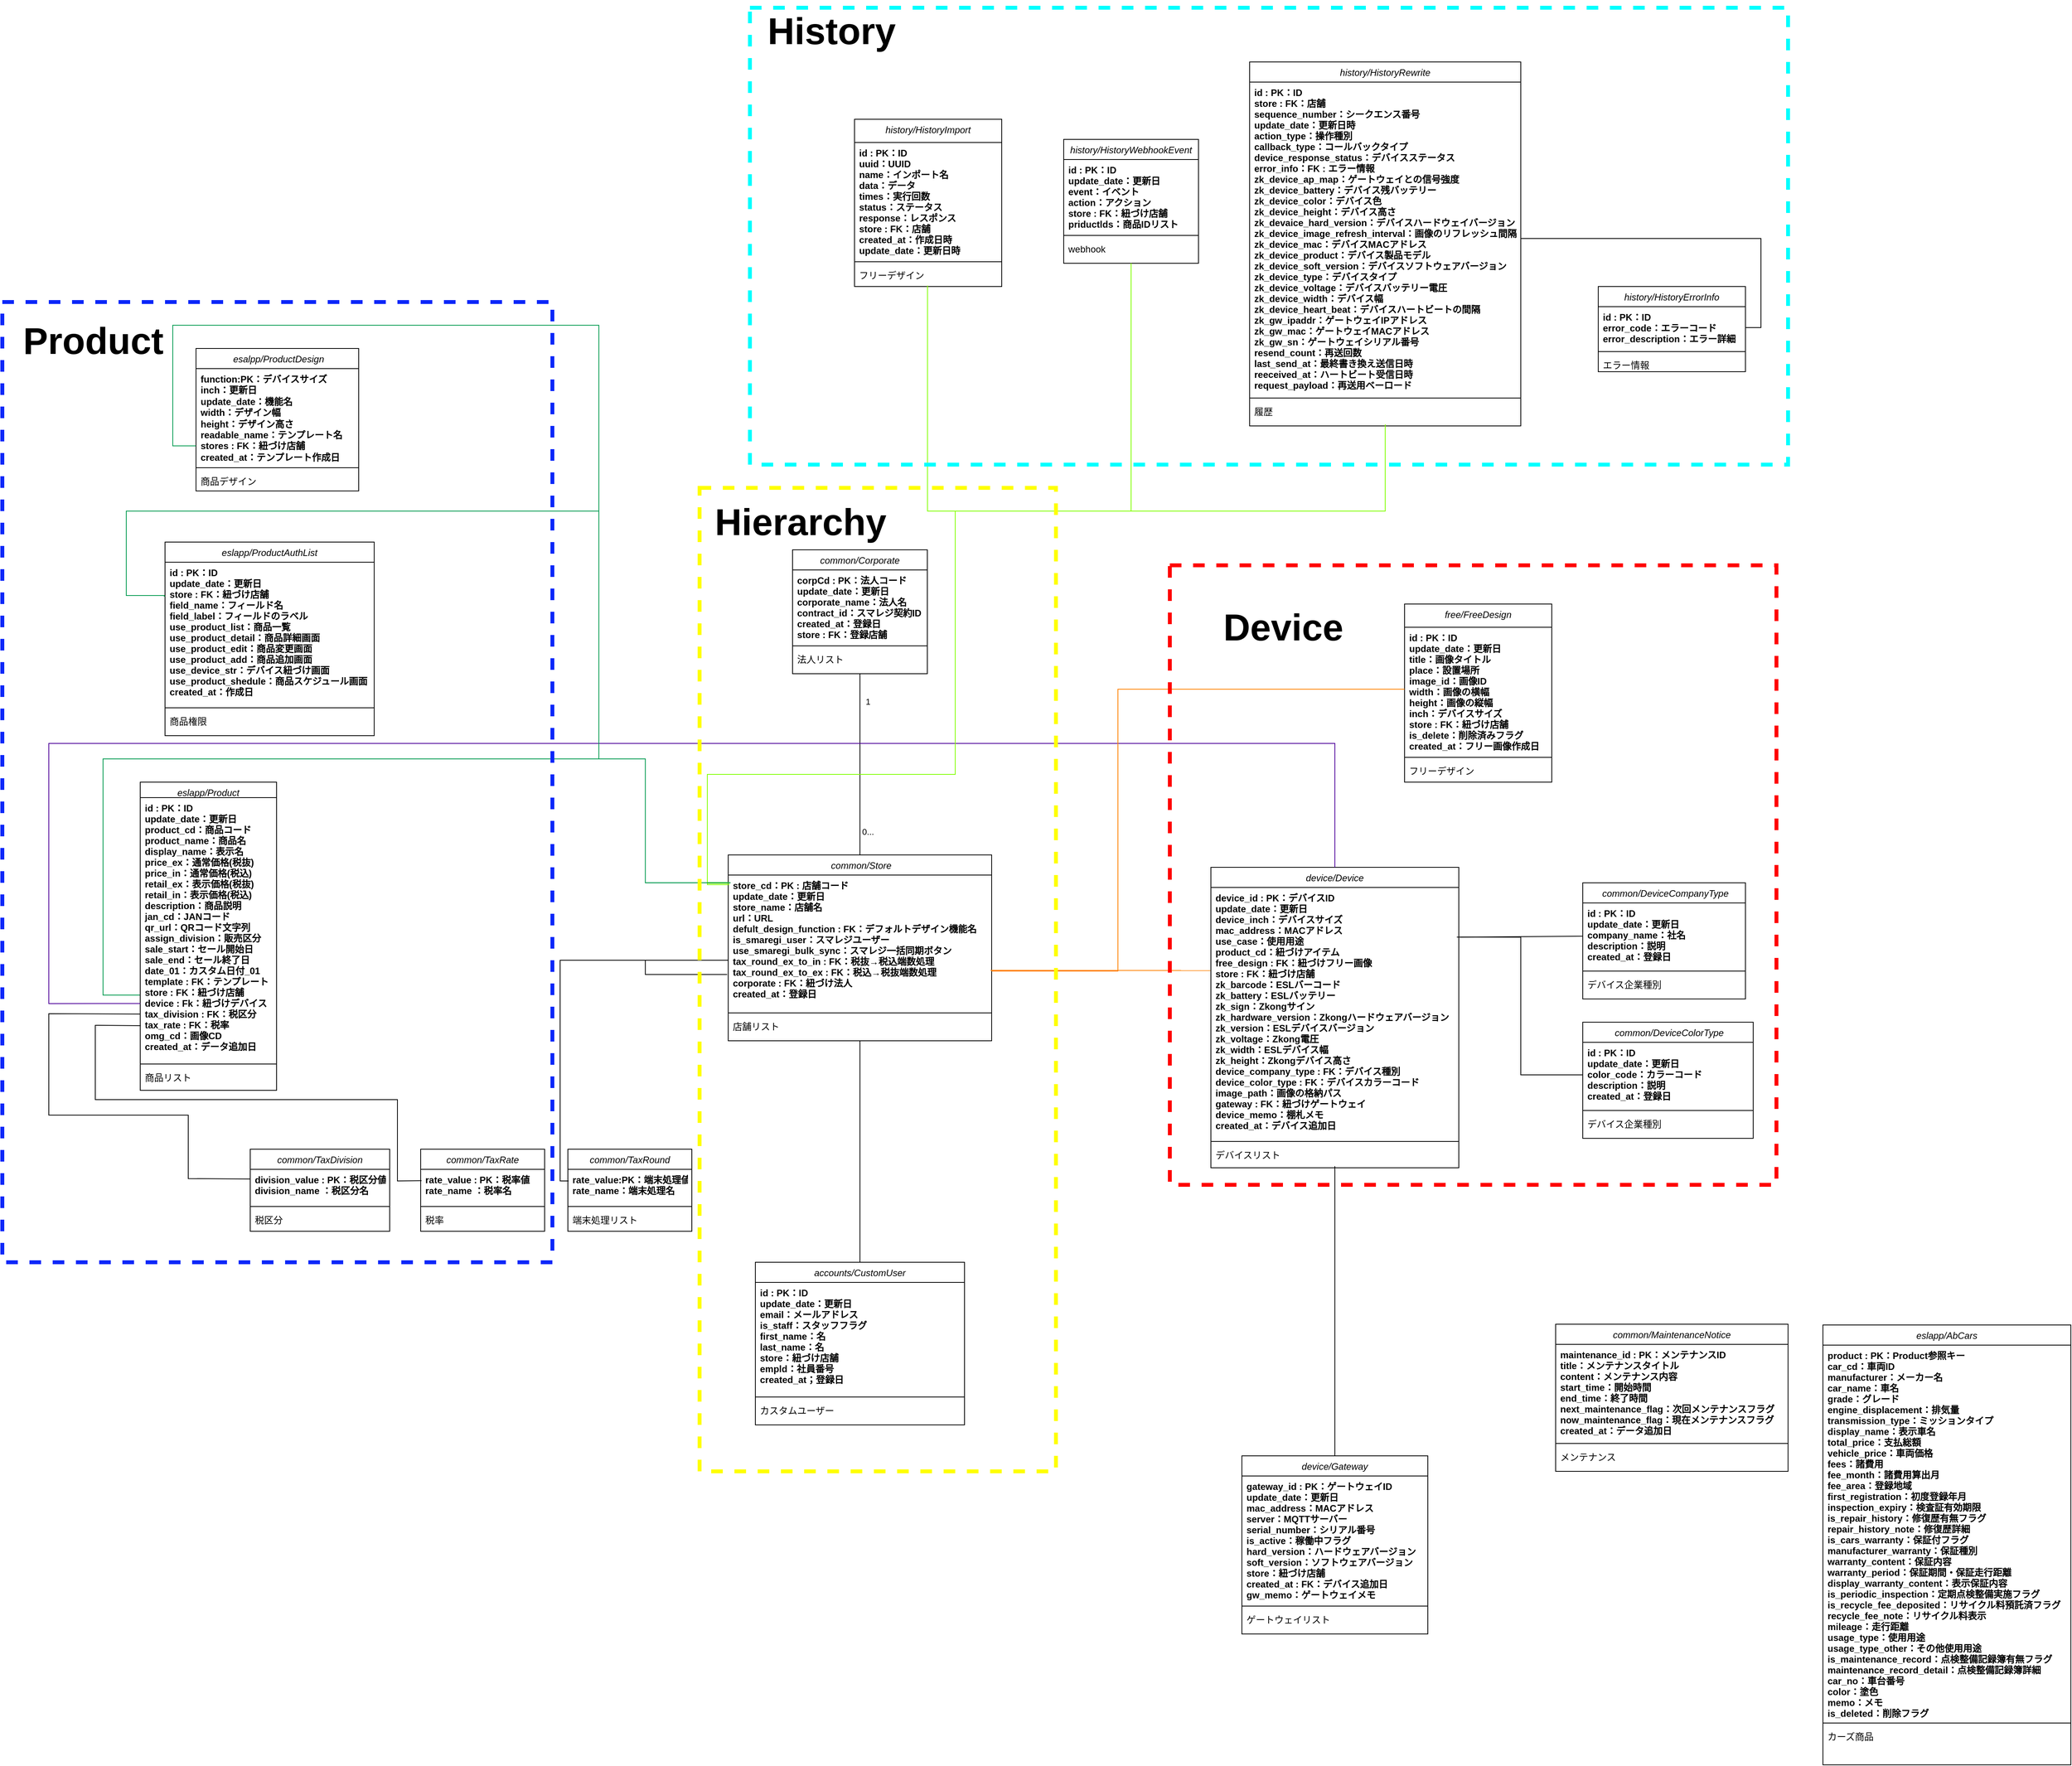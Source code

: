 <mxfile version="28.2.7">
  <diagram id="C5RBs43oDa-KdzZeNtuy" name="Page-1">
    <mxGraphModel dx="4901" dy="3292" grid="1" gridSize="10" guides="1" tooltips="1" connect="1" arrows="1" fold="1" page="1" pageScale="1" pageWidth="827" pageHeight="1169" math="0" shadow="0">
      <root>
        <mxCell id="WIyWlLk6GJQsqaUBKTNV-0" />
        <mxCell id="WIyWlLk6GJQsqaUBKTNV-1" parent="WIyWlLk6GJQsqaUBKTNV-0" />
        <mxCell id="NXgZ4A84toReOTDwIVSD-4" value="common/Corporate" style="swimlane;fontStyle=2;align=center;verticalAlign=top;childLayout=stackLayout;horizontal=1;startSize=26;horizontalStack=0;resizeParent=1;resizeLast=0;collapsible=1;marginBottom=0;rounded=0;shadow=0;strokeWidth=1;fontSize=12;" parent="WIyWlLk6GJQsqaUBKTNV-1" vertex="1">
          <mxGeometry x="340" y="-50" width="174" height="160" as="geometry">
            <mxRectangle x="300" y="30" width="160" height="26" as="alternateBounds" />
          </mxGeometry>
        </mxCell>
        <mxCell id="NXgZ4A84toReOTDwIVSD-5" value="corpCd : PK：法人コード&#xa;update_date：更新日&#xa;corporate_name：法人名&#xa;contract_id：スマレジ契約ID&#xa;created_at：登録日&#xa;store : FK：登録店舗" style="text;align=left;verticalAlign=top;spacingLeft=4;spacingRight=4;overflow=hidden;rotatable=0;points=[[0,0.5],[1,0.5]];portConstraint=eastwest;fontStyle=1" parent="NXgZ4A84toReOTDwIVSD-4" vertex="1">
          <mxGeometry y="26" width="174" height="94" as="geometry" />
        </mxCell>
        <mxCell id="NXgZ4A84toReOTDwIVSD-6" value="" style="line;html=1;strokeWidth=1;align=left;verticalAlign=middle;spacingTop=-1;spacingLeft=3;spacingRight=3;rotatable=0;labelPosition=right;points=[];portConstraint=eastwest;" parent="NXgZ4A84toReOTDwIVSD-4" vertex="1">
          <mxGeometry y="120" width="174" height="8" as="geometry" />
        </mxCell>
        <mxCell id="NXgZ4A84toReOTDwIVSD-7" value="法人リスト&#xa;" style="text;align=left;verticalAlign=top;spacingLeft=4;spacingRight=4;overflow=hidden;rotatable=0;points=[[0,0.5],[1,0.5]];portConstraint=eastwest;" parent="NXgZ4A84toReOTDwIVSD-4" vertex="1">
          <mxGeometry y="128" width="174" height="28" as="geometry" />
        </mxCell>
        <mxCell id="NXgZ4A84toReOTDwIVSD-8" style="edgeStyle=orthogonalEdgeStyle;rounded=0;orthogonalLoop=1;jettySize=auto;html=1;entryX=0.5;entryY=1;entryDx=0;entryDy=0;endArrow=none;endFill=0;" parent="WIyWlLk6GJQsqaUBKTNV-1" source="NXgZ4A84toReOTDwIVSD-11" target="NXgZ4A84toReOTDwIVSD-4" edge="1">
          <mxGeometry relative="1" as="geometry" />
        </mxCell>
        <mxCell id="NXgZ4A84toReOTDwIVSD-9" value="0..." style="edgeLabel;html=1;align=center;verticalAlign=middle;resizable=0;points=[];" parent="NXgZ4A84toReOTDwIVSD-8" vertex="1" connectable="0">
          <mxGeometry x="-0.743" relative="1" as="geometry">
            <mxPoint x="10" as="offset" />
          </mxGeometry>
        </mxCell>
        <mxCell id="NXgZ4A84toReOTDwIVSD-10" value="1" style="edgeLabel;html=1;align=center;verticalAlign=middle;resizable=0;points=[];" parent="NXgZ4A84toReOTDwIVSD-8" vertex="1" connectable="0">
          <mxGeometry x="0.698" y="1" relative="1" as="geometry">
            <mxPoint x="11" as="offset" />
          </mxGeometry>
        </mxCell>
        <mxCell id="QFx3BXkkmOUDL_PEr2bq-30" style="edgeStyle=orthogonalEdgeStyle;rounded=0;orthogonalLoop=1;jettySize=auto;html=1;entryX=0.5;entryY=0;entryDx=0;entryDy=0;endArrow=none;endFill=0;" edge="1" parent="WIyWlLk6GJQsqaUBKTNV-1" source="NXgZ4A84toReOTDwIVSD-11" target="QFx3BXkkmOUDL_PEr2bq-25">
          <mxGeometry relative="1" as="geometry" />
        </mxCell>
        <mxCell id="NXgZ4A84toReOTDwIVSD-11" value=" common/Store" style="swimlane;fontStyle=2;align=center;verticalAlign=top;childLayout=stackLayout;horizontal=1;startSize=26;horizontalStack=0;resizeParent=1;resizeLast=0;collapsible=1;marginBottom=0;rounded=0;shadow=0;strokeWidth=1;" parent="WIyWlLk6GJQsqaUBKTNV-1" vertex="1">
          <mxGeometry x="257" y="344" width="340" height="240" as="geometry">
            <mxRectangle x="300" y="30" width="160" height="26" as="alternateBounds" />
          </mxGeometry>
        </mxCell>
        <mxCell id="NXgZ4A84toReOTDwIVSD-12" value="store_cd：PK : 店舗コード&#xa;update_date：更新日&#xa;store_name：店舗名&#xa;url：URL&#xa;defult_design_function : FK：デフォルトデザイン機能名&#xa;is_smaregi_user：スマレジユーザー&#xa;use_smaregi_bulk_sync：スマレジ一括同期ボタン&#xa;tax_round_ex_to_in : FK：税抜→税込端数処理&#xa;tax_round_ex_to_ex : FK：税込→税抜端数処理&#xa;corporate : FK：紐づけ法人&#xa;created_at：登録日" style="text;align=left;verticalAlign=top;spacingLeft=4;spacingRight=4;overflow=hidden;rotatable=0;points=[[0,0.5],[1,0.5]];portConstraint=eastwest;fontStyle=1" parent="NXgZ4A84toReOTDwIVSD-11" vertex="1">
          <mxGeometry y="26" width="340" height="174" as="geometry" />
        </mxCell>
        <mxCell id="NXgZ4A84toReOTDwIVSD-13" value="" style="line;html=1;strokeWidth=1;align=left;verticalAlign=middle;spacingTop=-1;spacingLeft=3;spacingRight=3;rotatable=0;labelPosition=right;points=[];portConstraint=eastwest;" parent="NXgZ4A84toReOTDwIVSD-11" vertex="1">
          <mxGeometry y="200" width="340" height="8" as="geometry" />
        </mxCell>
        <mxCell id="NXgZ4A84toReOTDwIVSD-14" value="店舗リスト" style="text;align=left;verticalAlign=top;spacingLeft=4;spacingRight=4;overflow=hidden;rotatable=0;points=[[0,0.5],[1,0.5]];portConstraint=eastwest;" parent="NXgZ4A84toReOTDwIVSD-11" vertex="1">
          <mxGeometry y="208" width="340" height="32" as="geometry" />
        </mxCell>
        <mxCell id="NXgZ4A84toReOTDwIVSD-25" value="common/TaxRound" style="swimlane;fontStyle=2;align=center;verticalAlign=top;childLayout=stackLayout;horizontal=1;startSize=26;horizontalStack=0;resizeParent=1;resizeLast=0;collapsible=1;marginBottom=0;rounded=0;shadow=0;strokeWidth=1;" parent="WIyWlLk6GJQsqaUBKTNV-1" vertex="1">
          <mxGeometry x="50" y="724" width="160" height="106" as="geometry">
            <mxRectangle x="300" y="30" width="160" height="26" as="alternateBounds" />
          </mxGeometry>
        </mxCell>
        <mxCell id="NXgZ4A84toReOTDwIVSD-26" value="rate_value:PK：端末処理値&#xa;rate_name：端末処理名" style="text;align=left;verticalAlign=top;spacingLeft=4;spacingRight=4;overflow=hidden;rotatable=0;points=[[0,0.5],[1,0.5]];portConstraint=eastwest;fontStyle=1" parent="NXgZ4A84toReOTDwIVSD-25" vertex="1">
          <mxGeometry y="26" width="160" height="44" as="geometry" />
        </mxCell>
        <mxCell id="NXgZ4A84toReOTDwIVSD-27" value="" style="line;html=1;strokeWidth=1;align=left;verticalAlign=middle;spacingTop=-1;spacingLeft=3;spacingRight=3;rotatable=0;labelPosition=right;points=[];portConstraint=eastwest;" parent="NXgZ4A84toReOTDwIVSD-25" vertex="1">
          <mxGeometry y="70" width="160" height="8" as="geometry" />
        </mxCell>
        <mxCell id="NXgZ4A84toReOTDwIVSD-28" value="端末処理リスト" style="text;align=left;verticalAlign=top;spacingLeft=4;spacingRight=4;overflow=hidden;rotatable=0;points=[[0,0.5],[1,0.5]];portConstraint=eastwest;" parent="NXgZ4A84toReOTDwIVSD-25" vertex="1">
          <mxGeometry y="78" width="160" height="28" as="geometry" />
        </mxCell>
        <mxCell id="Pno1ttmy5kFu47ZSBByE-0" value="&lt;span style=&quot;font-style: italic; font-weight: 400; text-wrap-mode: nowrap;&quot;&gt;&amp;nbsp;esalpp/ProductDesign&lt;/span&gt;" style="swimlane;fontStyle=1;align=center;verticalAlign=top;childLayout=stackLayout;horizontal=1;startSize=26;horizontalStack=0;resizeParent=1;resizeParentMax=0;resizeLast=0;collapsible=1;marginBottom=0;whiteSpace=wrap;html=1;" parent="WIyWlLk6GJQsqaUBKTNV-1" vertex="1">
          <mxGeometry x="-430" y="-310" width="210" height="184" as="geometry" />
        </mxCell>
        <mxCell id="Pno1ttmy5kFu47ZSBByE-1" value="&lt;span style=&quot;font-weight: 700; text-wrap-mode: nowrap;&quot;&gt;function:PK：デバイスサイズ&lt;/span&gt;&lt;br style=&quot;padding: 0px; margin: 0px; font-weight: 700; text-wrap-mode: nowrap;&quot;&gt;&lt;span style=&quot;font-weight: 700; text-wrap-mode: nowrap;&quot;&gt;inch：更新日&lt;/span&gt;&lt;br style=&quot;padding: 0px; margin: 0px; font-weight: 700; text-wrap-mode: nowrap;&quot;&gt;&lt;span style=&quot;font-weight: 700; text-wrap-mode: nowrap;&quot;&gt;update_date：機能名&lt;/span&gt;&lt;br style=&quot;padding: 0px; margin: 0px; font-weight: 700; text-wrap-mode: nowrap;&quot;&gt;&lt;span style=&quot;font-weight: 700; text-wrap-mode: nowrap;&quot;&gt;width：デザイン幅&lt;/span&gt;&lt;br style=&quot;padding: 0px; margin: 0px; font-weight: 700; text-wrap-mode: nowrap;&quot;&gt;&lt;span style=&quot;font-weight: 700; text-wrap-mode: nowrap;&quot;&gt;height：デザイン高さ&lt;/span&gt;&lt;br style=&quot;padding: 0px; margin: 0px; font-weight: 700; text-wrap-mode: nowrap;&quot;&gt;&lt;span style=&quot;font-weight: 700; text-wrap-mode: nowrap;&quot;&gt;readable_name：テンプレート名&lt;/span&gt;&lt;div&gt;&lt;span style=&quot;font-weight: 700; text-wrap-mode: nowrap;&quot;&gt;stores : FK&lt;/span&gt;&lt;span style=&quot;font-weight: 700; text-wrap-mode: nowrap; background-color: transparent; color: light-dark(rgb(0, 0, 0), rgb(255, 255, 255));&quot;&gt;：紐づけ店舗&lt;/span&gt;&lt;/div&gt;&lt;div&gt;&lt;span style=&quot;font-weight: 700; text-wrap-mode: nowrap;&quot;&gt;created_at：テンプレート作成日&lt;/span&gt;&lt;/div&gt;" style="text;strokeColor=none;fillColor=none;align=left;verticalAlign=top;spacingLeft=4;spacingRight=4;overflow=hidden;rotatable=0;points=[[0,0.5],[1,0.5]];portConstraint=eastwest;whiteSpace=wrap;html=1;" parent="Pno1ttmy5kFu47ZSBByE-0" vertex="1">
          <mxGeometry y="26" width="210" height="124" as="geometry" />
        </mxCell>
        <mxCell id="Pno1ttmy5kFu47ZSBByE-2" value="" style="line;strokeWidth=1;fillColor=none;align=left;verticalAlign=middle;spacingTop=-1;spacingLeft=3;spacingRight=3;rotatable=0;labelPosition=right;points=[];portConstraint=eastwest;strokeColor=inherit;" parent="Pno1ttmy5kFu47ZSBByE-0" vertex="1">
          <mxGeometry y="150" width="210" height="8" as="geometry" />
        </mxCell>
        <mxCell id="Pno1ttmy5kFu47ZSBByE-3" value="商品デザイン" style="text;strokeColor=none;fillColor=none;align=left;verticalAlign=top;spacingLeft=4;spacingRight=4;overflow=hidden;rotatable=0;points=[[0,0.5],[1,0.5]];portConstraint=eastwest;whiteSpace=wrap;html=1;" parent="Pno1ttmy5kFu47ZSBByE-0" vertex="1">
          <mxGeometry y="158" width="210" height="26" as="geometry" />
        </mxCell>
        <mxCell id="AQlH8xHfYI-n4TNM5PLH-1" value="device/Device" style="swimlane;fontStyle=2;align=center;verticalAlign=top;childLayout=stackLayout;horizontal=1;startSize=26;horizontalStack=0;resizeParent=1;resizeLast=0;collapsible=1;marginBottom=0;rounded=0;shadow=0;strokeWidth=1;" parent="WIyWlLk6GJQsqaUBKTNV-1" vertex="1">
          <mxGeometry x="880" y="360" width="320" height="388" as="geometry">
            <mxRectangle x="300" y="30" width="160" height="26" as="alternateBounds" />
          </mxGeometry>
        </mxCell>
        <mxCell id="AQlH8xHfYI-n4TNM5PLH-2" value="device_id : PK：デバイスID&#xa;update_date：更新日&#xa;device_inch：デバイスサイズ&#xa;mac_address：MACアドレス&#xa;use_case：使用用途&#xa;product_cd：紐づけアイテム&#xa;free_design : FK：紐づけフリー画像&#xa;store : FK：紐づけ店舗&#xa;zk_barcode：ESLバーコード&#xa;zk_battery：ESLバッテリー&#xa;zk_sign：Zkongサイン&#xa;zk_hardware_version：Zkongハードウェアバージョン&#xa;zk_version：ESLデバイスバージョン&#xa;zk_voltage：Zkong電圧&#xa;zk_width：ESLデバイス幅&#xa;zk_height：Zkongデバイス高さ&#xa;device_company_type : FK：デバイス種別&#xa;device_color_type : FK：デバイスカラーコード&#xa;image_path：画像の格納パス&#xa;gateway : FK：紐づけゲートウェイ&#xa;device_memo：棚札メモ&#xa;created_at：デバイス追加日" style="text;align=left;verticalAlign=top;spacingLeft=4;spacingRight=4;overflow=hidden;rotatable=0;points=[[0,0.5],[1,0.5]];portConstraint=eastwest;fontStyle=1" parent="AQlH8xHfYI-n4TNM5PLH-1" vertex="1">
          <mxGeometry y="26" width="320" height="324" as="geometry" />
        </mxCell>
        <mxCell id="AQlH8xHfYI-n4TNM5PLH-3" value="" style="line;html=1;strokeWidth=1;align=left;verticalAlign=middle;spacingTop=-1;spacingLeft=3;spacingRight=3;rotatable=0;labelPosition=right;points=[];portConstraint=eastwest;" parent="AQlH8xHfYI-n4TNM5PLH-1" vertex="1">
          <mxGeometry y="350" width="320" height="8" as="geometry" />
        </mxCell>
        <mxCell id="AQlH8xHfYI-n4TNM5PLH-4" value="デバイスリスト" style="text;align=left;verticalAlign=top;spacingLeft=4;spacingRight=4;overflow=hidden;rotatable=0;points=[[0,0.5],[1,0.5]];portConstraint=eastwest;" parent="AQlH8xHfYI-n4TNM5PLH-1" vertex="1">
          <mxGeometry y="358" width="320" height="30" as="geometry" />
        </mxCell>
        <mxCell id="AQlH8xHfYI-n4TNM5PLH-5" value="device/Gateway" style="swimlane;fontStyle=2;align=center;verticalAlign=top;childLayout=stackLayout;horizontal=1;startSize=26;horizontalStack=0;resizeParent=1;resizeLast=0;collapsible=1;marginBottom=0;rounded=0;shadow=0;strokeWidth=1;" parent="WIyWlLk6GJQsqaUBKTNV-1" vertex="1">
          <mxGeometry x="920" y="1120" width="240" height="230" as="geometry">
            <mxRectangle x="300" y="30" width="160" height="26" as="alternateBounds" />
          </mxGeometry>
        </mxCell>
        <mxCell id="AQlH8xHfYI-n4TNM5PLH-6" value="gateway_id : PK：ゲートウェイID&#xa;update_date：更新日&#xa;mac_address：MACアドレス&#xa;server：MQTTサーバー&#xa;serial_number：シリアル番号&#xa;is_active：稼働中フラグ&#xa;hard_version：ハードウェアバージョン&#xa;soft_version：ソフトウェアバージョン&#xa;store：紐づけ店舗&#xa;created_at : FK：デバイス追加日&#xa;gw_memo：ゲートウェイメモ" style="text;align=left;verticalAlign=top;spacingLeft=4;spacingRight=4;overflow=hidden;rotatable=0;points=[[0,0.5],[1,0.5]];portConstraint=eastwest;fontStyle=1" parent="AQlH8xHfYI-n4TNM5PLH-5" vertex="1">
          <mxGeometry y="26" width="240" height="164" as="geometry" />
        </mxCell>
        <mxCell id="AQlH8xHfYI-n4TNM5PLH-7" value="" style="line;html=1;strokeWidth=1;align=left;verticalAlign=middle;spacingTop=-1;spacingLeft=3;spacingRight=3;rotatable=0;labelPosition=right;points=[];portConstraint=eastwest;" parent="AQlH8xHfYI-n4TNM5PLH-5" vertex="1">
          <mxGeometry y="190" width="240" height="8" as="geometry" />
        </mxCell>
        <mxCell id="AQlH8xHfYI-n4TNM5PLH-8" value="ゲートウェイリスト" style="text;align=left;verticalAlign=top;spacingLeft=4;spacingRight=4;overflow=hidden;rotatable=0;points=[[0,0.5],[1,0.5]];portConstraint=eastwest;" parent="AQlH8xHfYI-n4TNM5PLH-5" vertex="1">
          <mxGeometry y="198" width="240" height="32" as="geometry" />
        </mxCell>
        <mxCell id="AQlH8xHfYI-n4TNM5PLH-10" value=" common/DeviceCompanyType" style="swimlane;fontStyle=2;align=center;verticalAlign=top;childLayout=stackLayout;horizontal=1;startSize=26;horizontalStack=0;resizeParent=1;resizeLast=0;collapsible=1;marginBottom=0;rounded=0;shadow=0;strokeWidth=1;" parent="WIyWlLk6GJQsqaUBKTNV-1" vertex="1">
          <mxGeometry x="1360" y="380" width="210" height="150" as="geometry">
            <mxRectangle x="300" y="30" width="160" height="26" as="alternateBounds" />
          </mxGeometry>
        </mxCell>
        <mxCell id="AQlH8xHfYI-n4TNM5PLH-11" value="id : PK：ID&#xa;update_date：更新日&#xa;company_name：社名&#xa;description：説明&#xa;created_at：登録日" style="text;align=left;verticalAlign=top;spacingLeft=4;spacingRight=4;overflow=hidden;rotatable=0;points=[[0,0.5],[1,0.5]];portConstraint=eastwest;fontStyle=1" parent="AQlH8xHfYI-n4TNM5PLH-10" vertex="1">
          <mxGeometry y="26" width="210" height="84" as="geometry" />
        </mxCell>
        <mxCell id="AQlH8xHfYI-n4TNM5PLH-12" value="" style="line;html=1;strokeWidth=1;align=left;verticalAlign=middle;spacingTop=-1;spacingLeft=3;spacingRight=3;rotatable=0;labelPosition=right;points=[];portConstraint=eastwest;" parent="AQlH8xHfYI-n4TNM5PLH-10" vertex="1">
          <mxGeometry y="110" width="210" height="8" as="geometry" />
        </mxCell>
        <mxCell id="AQlH8xHfYI-n4TNM5PLH-13" value="デバイス企業種別" style="text;align=left;verticalAlign=top;spacingLeft=4;spacingRight=4;overflow=hidden;rotatable=0;points=[[0,0.5],[1,0.5]];portConstraint=eastwest;" parent="AQlH8xHfYI-n4TNM5PLH-10" vertex="1">
          <mxGeometry y="118" width="210" height="32" as="geometry" />
        </mxCell>
        <mxCell id="AQlH8xHfYI-n4TNM5PLH-17" value=" common/DeviceColorType" style="swimlane;fontStyle=2;align=center;verticalAlign=top;childLayout=stackLayout;horizontal=1;startSize=26;horizontalStack=0;resizeParent=1;resizeLast=0;collapsible=1;marginBottom=0;rounded=0;shadow=0;strokeWidth=1;" parent="WIyWlLk6GJQsqaUBKTNV-1" vertex="1">
          <mxGeometry x="1360" y="560" width="220" height="150" as="geometry">
            <mxRectangle x="300" y="30" width="160" height="26" as="alternateBounds" />
          </mxGeometry>
        </mxCell>
        <mxCell id="AQlH8xHfYI-n4TNM5PLH-18" value="id : PK：ID&#xa;update_date：更新日&#xa;color_code：カラーコード&#xa;description：説明&#xa;created_at：登録日" style="text;align=left;verticalAlign=top;spacingLeft=4;spacingRight=4;overflow=hidden;rotatable=0;points=[[0,0.5],[1,0.5]];portConstraint=eastwest;fontStyle=1" parent="AQlH8xHfYI-n4TNM5PLH-17" vertex="1">
          <mxGeometry y="26" width="220" height="84" as="geometry" />
        </mxCell>
        <mxCell id="AQlH8xHfYI-n4TNM5PLH-19" value="" style="line;html=1;strokeWidth=1;align=left;verticalAlign=middle;spacingTop=-1;spacingLeft=3;spacingRight=3;rotatable=0;labelPosition=right;points=[];portConstraint=eastwest;" parent="AQlH8xHfYI-n4TNM5PLH-17" vertex="1">
          <mxGeometry y="110" width="220" height="8" as="geometry" />
        </mxCell>
        <mxCell id="AQlH8xHfYI-n4TNM5PLH-20" value="デバイス企業種別" style="text;align=left;verticalAlign=top;spacingLeft=4;spacingRight=4;overflow=hidden;rotatable=0;points=[[0,0.5],[1,0.5]];portConstraint=eastwest;" parent="AQlH8xHfYI-n4TNM5PLH-17" vertex="1">
          <mxGeometry y="118" width="220" height="32" as="geometry" />
        </mxCell>
        <mxCell id="AQlH8xHfYI-n4TNM5PLH-22" style="edgeStyle=none;curved=1;rounded=0;orthogonalLoop=1;jettySize=auto;html=1;entryX=0.5;entryY=0.933;entryDx=0;entryDy=0;entryPerimeter=0;fontSize=12;startSize=8;endSize=8;endArrow=none;endFill=0;" parent="WIyWlLk6GJQsqaUBKTNV-1" source="AQlH8xHfYI-n4TNM5PLH-5" target="AQlH8xHfYI-n4TNM5PLH-4" edge="1">
          <mxGeometry relative="1" as="geometry" />
        </mxCell>
        <mxCell id="AQlH8xHfYI-n4TNM5PLH-24" style="edgeStyle=none;curved=1;rounded=0;orthogonalLoop=1;jettySize=auto;html=1;fontSize=12;startSize=8;endSize=8;exitX=0.996;exitY=0.707;exitDx=0;exitDy=0;exitPerimeter=0;endArrow=none;endFill=0;entryX=-0.002;entryY=0.331;entryDx=0;entryDy=0;entryPerimeter=0;strokeColor=#FF8000;" parent="WIyWlLk6GJQsqaUBKTNV-1" source="NXgZ4A84toReOTDwIVSD-12" target="AQlH8xHfYI-n4TNM5PLH-2" edge="1">
          <mxGeometry relative="1" as="geometry">
            <mxPoint x="510" y="490" as="sourcePoint" />
          </mxGeometry>
        </mxCell>
        <mxCell id="AQlH8xHfYI-n4TNM5PLH-60" style="edgeStyle=none;curved=0;rounded=0;orthogonalLoop=1;jettySize=auto;html=1;entryX=0.007;entryY=0.333;entryDx=0;entryDy=0;fontSize=12;startSize=8;endSize=8;endArrow=none;endFill=0;exitX=0.004;exitY=0.866;exitDx=0;exitDy=0;exitPerimeter=0;entryPerimeter=0;" parent="WIyWlLk6GJQsqaUBKTNV-1" source="AQlH8xHfYI-n4TNM5PLH-32" target="AQlH8xHfYI-n4TNM5PLH-47" edge="1">
          <mxGeometry relative="1" as="geometry">
            <Array as="points">
              <mxPoint x="-560" y="564" />
              <mxPoint x="-560" y="660" />
              <mxPoint x="-170" y="660" />
              <mxPoint x="-170" y="765" />
            </Array>
            <mxPoint x="-270" y="400" as="sourcePoint" />
          </mxGeometry>
        </mxCell>
        <mxCell id="AQlH8xHfYI-n4TNM5PLH-31" value="eslapp/Product" style="swimlane;fontStyle=2;align=center;verticalAlign=top;childLayout=stackLayout;horizontal=1;startSize=20;horizontalStack=0;resizeParent=1;resizeLast=0;collapsible=1;marginBottom=0;rounded=0;shadow=0;strokeWidth=1;" parent="WIyWlLk6GJQsqaUBKTNV-1" vertex="1">
          <mxGeometry x="-502" y="250" width="176" height="398" as="geometry">
            <mxRectangle x="300" y="30" width="160" height="26" as="alternateBounds" />
          </mxGeometry>
        </mxCell>
        <mxCell id="AQlH8xHfYI-n4TNM5PLH-32" value="id : PK：ID&#xa;update_date：更新日&#xa;product_cd：商品コード&#xa;product_name：商品名&#xa;display_name：表示名&#xa;price_ex：通常価格(税抜)&#xa;price_in：通常価格(税込)&#xa;retail_ex：表示価格(税抜)&#xa;retail_in：表示価格(税込)&#xa;description：商品説明&#xa;jan_cd：JANコード&#xa;qr_url：QRコード文字列&#xa;assign_division：販売区分&#xa;sale_start：セール開始日&#xa;sale_end：セール終了日&#xa;date_01：カスタム日付_01&#xa;template : FK：テンプレート&#xa;store : FK：紐づけ店舗&#xa;device : Fk：紐づけデバイス&#xa;tax_division : FK：税区分&#xa;tax_rate : FK：税率&#xa;omg_cd：画像CD&#xa;created_at：データ追加日" style="text;align=left;verticalAlign=top;spacingLeft=4;spacingRight=4;overflow=hidden;rotatable=0;points=[[0,0.5],[1,0.5]];portConstraint=eastwest;fontStyle=1" parent="AQlH8xHfYI-n4TNM5PLH-31" vertex="1">
          <mxGeometry y="20" width="176" height="340" as="geometry" />
        </mxCell>
        <mxCell id="AQlH8xHfYI-n4TNM5PLH-33" value="" style="line;html=1;strokeWidth=1;align=left;verticalAlign=middle;spacingTop=-1;spacingLeft=3;spacingRight=3;rotatable=0;labelPosition=right;points=[];portConstraint=eastwest;" parent="AQlH8xHfYI-n4TNM5PLH-31" vertex="1">
          <mxGeometry y="360" width="176" height="8" as="geometry" />
        </mxCell>
        <mxCell id="AQlH8xHfYI-n4TNM5PLH-34" value="商品リスト" style="text;align=left;verticalAlign=top;spacingLeft=4;spacingRight=4;overflow=hidden;rotatable=0;points=[[0,0.5],[1,0.5]];portConstraint=eastwest;" parent="AQlH8xHfYI-n4TNM5PLH-31" vertex="1">
          <mxGeometry y="368" width="176" height="30" as="geometry" />
        </mxCell>
        <mxCell id="AQlH8xHfYI-n4TNM5PLH-38" style="edgeStyle=none;curved=0;rounded=0;orthogonalLoop=1;jettySize=auto;html=1;entryX=0.5;entryY=0;entryDx=0;entryDy=0;fontSize=12;startSize=8;endSize=8;strokeColor=light-dark(#4C0099,#EDEDED);exitX=0.001;exitY=0.782;exitDx=0;exitDy=0;exitPerimeter=0;endArrow=none;endFill=0;" parent="WIyWlLk6GJQsqaUBKTNV-1" source="AQlH8xHfYI-n4TNM5PLH-32" target="AQlH8xHfYI-n4TNM5PLH-1" edge="1">
          <mxGeometry relative="1" as="geometry">
            <Array as="points">
              <mxPoint x="-620" y="536" />
              <mxPoint x="-620" y="200" />
              <mxPoint x="1040" y="200" />
            </Array>
          </mxGeometry>
        </mxCell>
        <mxCell id="AQlH8xHfYI-n4TNM5PLH-42" value="common/TaxDivision" style="swimlane;fontStyle=2;align=center;verticalAlign=top;childLayout=stackLayout;horizontal=1;startSize=26;horizontalStack=0;resizeParent=1;resizeLast=0;collapsible=1;marginBottom=0;rounded=0;shadow=0;strokeWidth=1;" parent="WIyWlLk6GJQsqaUBKTNV-1" vertex="1">
          <mxGeometry x="-360" y="724" width="180" height="106" as="geometry">
            <mxRectangle x="300" y="30" width="160" height="26" as="alternateBounds" />
          </mxGeometry>
        </mxCell>
        <mxCell id="AQlH8xHfYI-n4TNM5PLH-43" value="division_value : PK：税区分値&#xa;division_name ：税区分名" style="text;align=left;verticalAlign=top;spacingLeft=4;spacingRight=4;overflow=hidden;rotatable=0;points=[[0,0.5],[1,0.5]];portConstraint=eastwest;fontStyle=1" parent="AQlH8xHfYI-n4TNM5PLH-42" vertex="1">
          <mxGeometry y="26" width="180" height="44" as="geometry" />
        </mxCell>
        <mxCell id="AQlH8xHfYI-n4TNM5PLH-44" value="" style="line;html=1;strokeWidth=1;align=left;verticalAlign=middle;spacingTop=-1;spacingLeft=3;spacingRight=3;rotatable=0;labelPosition=right;points=[];portConstraint=eastwest;" parent="AQlH8xHfYI-n4TNM5PLH-42" vertex="1">
          <mxGeometry y="70" width="180" height="8" as="geometry" />
        </mxCell>
        <mxCell id="AQlH8xHfYI-n4TNM5PLH-45" value="税区分" style="text;align=left;verticalAlign=top;spacingLeft=4;spacingRight=4;overflow=hidden;rotatable=0;points=[[0,0.5],[1,0.5]];portConstraint=eastwest;" parent="AQlH8xHfYI-n4TNM5PLH-42" vertex="1">
          <mxGeometry y="78" width="180" height="28" as="geometry" />
        </mxCell>
        <mxCell id="AQlH8xHfYI-n4TNM5PLH-46" value="common/TaxRate" style="swimlane;fontStyle=2;align=center;verticalAlign=top;childLayout=stackLayout;horizontal=1;startSize=26;horizontalStack=0;resizeParent=1;resizeLast=0;collapsible=1;marginBottom=0;rounded=0;shadow=0;strokeWidth=1;" parent="WIyWlLk6GJQsqaUBKTNV-1" vertex="1">
          <mxGeometry x="-140" y="724" width="160" height="106" as="geometry">
            <mxRectangle x="300" y="30" width="160" height="26" as="alternateBounds" />
          </mxGeometry>
        </mxCell>
        <mxCell id="AQlH8xHfYI-n4TNM5PLH-47" value="rate_value : PK：税率値&#xa;rate_name ：税率名" style="text;align=left;verticalAlign=top;spacingLeft=4;spacingRight=4;overflow=hidden;rotatable=0;points=[[0,0.5],[1,0.5]];portConstraint=eastwest;fontStyle=1" parent="AQlH8xHfYI-n4TNM5PLH-46" vertex="1">
          <mxGeometry y="26" width="160" height="44" as="geometry" />
        </mxCell>
        <mxCell id="AQlH8xHfYI-n4TNM5PLH-48" value="" style="line;html=1;strokeWidth=1;align=left;verticalAlign=middle;spacingTop=-1;spacingLeft=3;spacingRight=3;rotatable=0;labelPosition=right;points=[];portConstraint=eastwest;" parent="AQlH8xHfYI-n4TNM5PLH-46" vertex="1">
          <mxGeometry y="70" width="160" height="8" as="geometry" />
        </mxCell>
        <mxCell id="AQlH8xHfYI-n4TNM5PLH-49" value="税率" style="text;align=left;verticalAlign=top;spacingLeft=4;spacingRight=4;overflow=hidden;rotatable=0;points=[[0,0.5],[1,0.5]];portConstraint=eastwest;" parent="AQlH8xHfYI-n4TNM5PLH-46" vertex="1">
          <mxGeometry y="78" width="160" height="28" as="geometry" />
        </mxCell>
        <mxCell id="AQlH8xHfYI-n4TNM5PLH-54" value="common/MaintenanceNotice" style="swimlane;fontStyle=2;align=center;verticalAlign=top;childLayout=stackLayout;horizontal=1;startSize=26;horizontalStack=0;resizeParent=1;resizeLast=0;collapsible=1;marginBottom=0;rounded=0;shadow=0;strokeWidth=1;" parent="WIyWlLk6GJQsqaUBKTNV-1" vertex="1">
          <mxGeometry x="1325" y="950" width="300" height="190" as="geometry">
            <mxRectangle x="300" y="30" width="160" height="26" as="alternateBounds" />
          </mxGeometry>
        </mxCell>
        <mxCell id="AQlH8xHfYI-n4TNM5PLH-55" value="maintenance_id : PK：メンテナンスID&#xa;title：メンテナンスタイトル&#xa;content：メンテナンス内容&#xa;start_time：開始時間&#xa;end_time：終了時間&#xa;next_maintenance_flag：次回メンテナンスフラグ&#xa;now_maintenance_flag：現在メンテナンスフラグ&#xa;created_at：データ追加日" style="text;align=left;verticalAlign=top;spacingLeft=4;spacingRight=4;overflow=hidden;rotatable=0;points=[[0,0.5],[1,0.5]];portConstraint=eastwest;fontStyle=1" parent="AQlH8xHfYI-n4TNM5PLH-54" vertex="1">
          <mxGeometry y="26" width="300" height="124" as="geometry" />
        </mxCell>
        <mxCell id="AQlH8xHfYI-n4TNM5PLH-56" value="" style="line;html=1;strokeWidth=1;align=left;verticalAlign=middle;spacingTop=-1;spacingLeft=3;spacingRight=3;rotatable=0;labelPosition=right;points=[];portConstraint=eastwest;" parent="AQlH8xHfYI-n4TNM5PLH-54" vertex="1">
          <mxGeometry y="150" width="300" height="8" as="geometry" />
        </mxCell>
        <mxCell id="AQlH8xHfYI-n4TNM5PLH-57" value="メンテナンス" style="text;align=left;verticalAlign=top;spacingLeft=4;spacingRight=4;overflow=hidden;rotatable=0;points=[[0,0.5],[1,0.5]];portConstraint=eastwest;" parent="AQlH8xHfYI-n4TNM5PLH-54" vertex="1">
          <mxGeometry y="158" width="300" height="32" as="geometry" />
        </mxCell>
        <mxCell id="AQlH8xHfYI-n4TNM5PLH-58" style="edgeStyle=none;curved=0;rounded=0;orthogonalLoop=1;jettySize=auto;html=1;entryX=0.002;entryY=0.283;entryDx=0;entryDy=0;fontSize=12;startSize=8;endSize=8;endArrow=none;endFill=0;exitX=-0.003;exitY=0.822;exitDx=0;exitDy=0;exitPerimeter=0;entryPerimeter=0;" parent="WIyWlLk6GJQsqaUBKTNV-1" source="AQlH8xHfYI-n4TNM5PLH-32" target="AQlH8xHfYI-n4TNM5PLH-43" edge="1">
          <mxGeometry relative="1" as="geometry">
            <Array as="points">
              <mxPoint x="-620" y="549" />
              <mxPoint x="-620" y="680" />
              <mxPoint x="-440" y="680" />
              <mxPoint x="-440" y="762" />
            </Array>
          </mxGeometry>
        </mxCell>
        <mxCell id="AQlH8xHfYI-n4TNM5PLH-61" value="eslapp/ProductAuthList" style="swimlane;fontStyle=2;align=center;verticalAlign=top;childLayout=stackLayout;horizontal=1;startSize=26;horizontalStack=0;resizeParent=1;resizeLast=0;collapsible=1;marginBottom=0;rounded=0;shadow=0;strokeWidth=1;" parent="WIyWlLk6GJQsqaUBKTNV-1" vertex="1">
          <mxGeometry x="-470" y="-60" width="270" height="250" as="geometry">
            <mxRectangle x="300" y="30" width="160" height="26" as="alternateBounds" />
          </mxGeometry>
        </mxCell>
        <mxCell id="AQlH8xHfYI-n4TNM5PLH-62" value="id : PK：ID&#xa;update_date：更新日&#xa;store : FK：紐づけ店舗&#xa;field_name：フィールド名&#xa;field_label：フィールドのラベル&#xa;use_product_list：商品一覧&#xa;use_product_detail：商品詳細画面&#xa;use_product_edit：商品変更画面&#xa;use_product_add：商品追加画面&#xa;use_device_str：デバイス紐づけ画面&#xa;use_product_shedule：商品スケジュール画面&#xa;created_at：作成日" style="text;align=left;verticalAlign=top;spacingLeft=4;spacingRight=4;overflow=hidden;rotatable=0;points=[[0,0.5],[1,0.5]];portConstraint=eastwest;fontStyle=1" parent="AQlH8xHfYI-n4TNM5PLH-61" vertex="1">
          <mxGeometry y="26" width="270" height="184" as="geometry" />
        </mxCell>
        <mxCell id="AQlH8xHfYI-n4TNM5PLH-63" value="" style="line;html=1;strokeWidth=1;align=left;verticalAlign=middle;spacingTop=-1;spacingLeft=3;spacingRight=3;rotatable=0;labelPosition=right;points=[];portConstraint=eastwest;" parent="AQlH8xHfYI-n4TNM5PLH-61" vertex="1">
          <mxGeometry y="210" width="270" height="8" as="geometry" />
        </mxCell>
        <mxCell id="AQlH8xHfYI-n4TNM5PLH-64" value="商品権限" style="text;align=left;verticalAlign=top;spacingLeft=4;spacingRight=4;overflow=hidden;rotatable=0;points=[[0,0.5],[1,0.5]];portConstraint=eastwest;" parent="AQlH8xHfYI-n4TNM5PLH-61" vertex="1">
          <mxGeometry y="218" width="270" height="32" as="geometry" />
        </mxCell>
        <mxCell id="AQlH8xHfYI-n4TNM5PLH-66" value="eslapp/AbCars" style="swimlane;fontStyle=2;align=center;verticalAlign=top;childLayout=stackLayout;horizontal=1;startSize=26;horizontalStack=0;resizeParent=1;resizeLast=0;collapsible=1;marginBottom=0;rounded=0;shadow=0;strokeWidth=1;" parent="WIyWlLk6GJQsqaUBKTNV-1" vertex="1">
          <mxGeometry x="1670" y="951" width="320" height="568" as="geometry">
            <mxRectangle x="300" y="30" width="160" height="26" as="alternateBounds" />
          </mxGeometry>
        </mxCell>
        <mxCell id="AQlH8xHfYI-n4TNM5PLH-67" value="product : PK：Product参照キー&#xa;car_cd：車両ID&#xa;manufacturer：メーカー名&#xa;car_name：車名&#xa;grade：グレード&#xa;engine_displacement：排気量&#xa;transmission_type：ミッションタイプ&#xa;display_name：表示車名&#xa;total_price：支払総額&#xa;vehicle_price：車両価格&#xa;fees：諸費用&#xa;fee_month：諸費用算出月&#xa;fee_area：登録地域&#xa;first_registration：初度登録年月&#xa;inspection_expiry：検査証有効期限&#xa;is_repair_history：修復歴有無フラグ&#xa;repair_history_note：修復歴詳細&#xa;is_cars_warranty：保証付フラグ&#xa;manufacturer_warranty：保証種別&#xa;warranty_content：保証内容&#xa;warranty_period：保証期間・保証走行距離&#xa;display_warranty_content：表示保証内容&#xa;is_periodic_inspection：定期点検整備実施フラグ&#xa;is_recycle_fee_deposited：リサイクル料預託済フラグ&#xa;recycle_fee_note：リサイクル料表示&#xa;mileage：走行距離&#xa;usage_type：使用用途&#xa;usage_type_other：その他使用用途&#xa;is_maintenance_record：点検整備記録簿有無フラグ&#xa;maintenance_record_detail：点検整備記録簿詳細&#xa;car_no：車台番号&#xa;color：塗色&#xa;memo：メモ&#xa;is_deleted：削除フラグ" style="text;align=left;verticalAlign=top;spacingLeft=4;spacingRight=4;overflow=hidden;rotatable=0;points=[[0,0.5],[1,0.5]];portConstraint=eastwest;fontStyle=1" parent="AQlH8xHfYI-n4TNM5PLH-66" vertex="1">
          <mxGeometry y="26" width="320" height="484" as="geometry" />
        </mxCell>
        <mxCell id="AQlH8xHfYI-n4TNM5PLH-68" value="" style="line;html=1;strokeWidth=1;align=left;verticalAlign=middle;spacingTop=-1;spacingLeft=3;spacingRight=3;rotatable=0;labelPosition=right;points=[];portConstraint=eastwest;" parent="AQlH8xHfYI-n4TNM5PLH-66" vertex="1">
          <mxGeometry y="510" width="320" height="8" as="geometry" />
        </mxCell>
        <mxCell id="AQlH8xHfYI-n4TNM5PLH-69" value="カーズ商品" style="text;align=left;verticalAlign=top;spacingLeft=4;spacingRight=4;overflow=hidden;rotatable=0;points=[[0,0.5],[1,0.5]];portConstraint=eastwest;" parent="AQlH8xHfYI-n4TNM5PLH-66" vertex="1">
          <mxGeometry y="518" width="320" height="30" as="geometry" />
        </mxCell>
        <mxCell id="AQlH8xHfYI-n4TNM5PLH-70" value="free/FreeDesign" style="swimlane;fontStyle=2;align=center;verticalAlign=top;childLayout=stackLayout;horizontal=1;startSize=30;horizontalStack=0;resizeParent=1;resizeLast=0;collapsible=1;marginBottom=0;rounded=0;shadow=0;strokeWidth=1;fontSize=12;" parent="WIyWlLk6GJQsqaUBKTNV-1" vertex="1">
          <mxGeometry x="1130" y="20" width="190" height="230" as="geometry">
            <mxRectangle x="300" y="30" width="160" height="26" as="alternateBounds" />
          </mxGeometry>
        </mxCell>
        <mxCell id="AQlH8xHfYI-n4TNM5PLH-71" value="id : PK：ID&#xa;update_date：更新日&#xa;title：画像タイトル&#xa;place：設置場所&#xa;image_id：画像ID&#xa;width：画像の横幅&#xa;height：画像の縦幅&#xa;inch：デバイスサイズ&#xa;store : FK：紐づけ店舗&#xa;is_delete：削除済みフラグ&#xa;created_at：フリー画像作成日" style="text;align=left;verticalAlign=top;spacingLeft=4;spacingRight=4;overflow=hidden;rotatable=0;points=[[0,0.5],[1,0.5]];portConstraint=eastwest;fontStyle=1" parent="AQlH8xHfYI-n4TNM5PLH-70" vertex="1">
          <mxGeometry y="30" width="190" height="164" as="geometry" />
        </mxCell>
        <mxCell id="AQlH8xHfYI-n4TNM5PLH-72" value="" style="line;html=1;strokeWidth=1;align=left;verticalAlign=middle;spacingTop=-1;spacingLeft=3;spacingRight=3;rotatable=0;labelPosition=right;points=[];portConstraint=eastwest;" parent="AQlH8xHfYI-n4TNM5PLH-70" vertex="1">
          <mxGeometry y="194" width="190" height="8" as="geometry" />
        </mxCell>
        <mxCell id="AQlH8xHfYI-n4TNM5PLH-73" value="フリーデザイン" style="text;align=left;verticalAlign=top;spacingLeft=4;spacingRight=4;overflow=hidden;rotatable=0;points=[[0,0.5],[1,0.5]];portConstraint=eastwest;" parent="AQlH8xHfYI-n4TNM5PLH-70" vertex="1">
          <mxGeometry y="202" width="190" height="28" as="geometry" />
        </mxCell>
        <mxCell id="AQlH8xHfYI-n4TNM5PLH-35" style="edgeStyle=none;curved=1;rounded=0;orthogonalLoop=1;jettySize=auto;html=1;fontSize=12;startSize=8;endSize=8;endArrow=none;endFill=0;entryX=1.005;entryY=0.198;entryDx=0;entryDy=0;entryPerimeter=0;" parent="WIyWlLk6GJQsqaUBKTNV-1" source="AQlH8xHfYI-n4TNM5PLH-11" edge="1" target="AQlH8xHfYI-n4TNM5PLH-2">
          <mxGeometry relative="1" as="geometry">
            <mxPoint x="990" y="448" as="targetPoint" />
          </mxGeometry>
        </mxCell>
        <mxCell id="QFx3BXkkmOUDL_PEr2bq-0" value="history/HistoryErrorInfo" style="swimlane;fontStyle=2;align=center;verticalAlign=top;childLayout=stackLayout;horizontal=1;startSize=26;horizontalStack=0;resizeParent=1;resizeLast=0;collapsible=1;marginBottom=0;rounded=0;shadow=0;strokeWidth=1;fontSize=12;" vertex="1" parent="WIyWlLk6GJQsqaUBKTNV-1">
          <mxGeometry x="1380" y="-390" width="190" height="110" as="geometry">
            <mxRectangle x="300" y="30" width="160" height="26" as="alternateBounds" />
          </mxGeometry>
        </mxCell>
        <mxCell id="QFx3BXkkmOUDL_PEr2bq-1" value="id : PK：ID&#xa;error_code：エラーコード&#xa;error_description：エラー詳細" style="text;align=left;verticalAlign=top;spacingLeft=4;spacingRight=4;overflow=hidden;rotatable=0;points=[[0,0.5],[1,0.5]];portConstraint=eastwest;fontStyle=1" vertex="1" parent="QFx3BXkkmOUDL_PEr2bq-0">
          <mxGeometry y="26" width="190" height="54" as="geometry" />
        </mxCell>
        <mxCell id="QFx3BXkkmOUDL_PEr2bq-2" value="" style="line;html=1;strokeWidth=1;align=left;verticalAlign=middle;spacingTop=-1;spacingLeft=3;spacingRight=3;rotatable=0;labelPosition=right;points=[];portConstraint=eastwest;" vertex="1" parent="QFx3BXkkmOUDL_PEr2bq-0">
          <mxGeometry y="80" width="190" height="8" as="geometry" />
        </mxCell>
        <mxCell id="QFx3BXkkmOUDL_PEr2bq-3" value="エラー情報" style="text;align=left;verticalAlign=top;spacingLeft=4;spacingRight=4;overflow=hidden;rotatable=0;points=[[0,0.5],[1,0.5]];portConstraint=eastwest;" vertex="1" parent="QFx3BXkkmOUDL_PEr2bq-0">
          <mxGeometry y="88" width="190" height="22" as="geometry" />
        </mxCell>
        <mxCell id="QFx3BXkkmOUDL_PEr2bq-4" value="history/HistoryRewrite" style="swimlane;fontStyle=2;align=center;verticalAlign=top;childLayout=stackLayout;horizontal=1;startSize=26;horizontalStack=0;resizeParent=1;resizeLast=0;collapsible=1;marginBottom=0;rounded=0;shadow=0;strokeWidth=1;" vertex="1" parent="WIyWlLk6GJQsqaUBKTNV-1">
          <mxGeometry x="930" y="-680" width="350" height="470" as="geometry">
            <mxRectangle x="300" y="30" width="160" height="26" as="alternateBounds" />
          </mxGeometry>
        </mxCell>
        <mxCell id="QFx3BXkkmOUDL_PEr2bq-5" value="id : PK：ID&#xa;store : FK：店舗&#xa;sequence_number：シークエンス番号&#xa;update_date：更新日時&#xa;action_type：操作種別&#xa;callback_type：コールバックタイプ&#xa;device_response_status：デバイスステータス&#xa;error_info：FK : エラー情報&#xa;zk_device_ap_map：ゲートウェイとの信号強度&#xa;zk_device_battery：デバイス残バッテリー&#xa;zk_device_color：デバイス色&#xa;zk_device_height：デバイス高さ&#xa;zk_devaice_hard_version：デバイスハードウェイバージョン&#xa;zk_device_image_refresh_interval：画像のリフレッシュ間隔&#xa;zk_device_mac：デバイスMACアドレス&#xa;zk_device_product：デバイス製品モデル&#xa;zk_device_soft_version：デバイスソフトウェアバージョン&#xa;zk_device_type：デバイスタイプ&#xa;zk_device_voltage：デバイスバッテリー電圧&#xa;zk_device_width：デバイス幅&#xa;zk_device_heart_beat：デバイスハートビートの間隔&#xa;zk_gw_ipaddr：ゲートウェイIPアドレス&#xa;zk_gw_mac：ゲートウェイMACアドレス&#xa;zk_gw_sn：ゲートウェイシリアル番号&#xa;resend_count：再送回数&#xa;last_send_at：最終書き換え送信日時&#xa;reeceived_at：ハートビート受信日時&#xa;request_payload：再送用ベーロード" style="text;align=left;verticalAlign=top;spacingLeft=4;spacingRight=4;overflow=hidden;rotatable=0;points=[[0,0.5],[1,0.5]];portConstraint=eastwest;fontStyle=1" vertex="1" parent="QFx3BXkkmOUDL_PEr2bq-4">
          <mxGeometry y="26" width="350" height="404" as="geometry" />
        </mxCell>
        <mxCell id="QFx3BXkkmOUDL_PEr2bq-6" value="" style="line;html=1;strokeWidth=1;align=left;verticalAlign=middle;spacingTop=-1;spacingLeft=3;spacingRight=3;rotatable=0;labelPosition=right;points=[];portConstraint=eastwest;" vertex="1" parent="QFx3BXkkmOUDL_PEr2bq-4">
          <mxGeometry y="430" width="350" height="8" as="geometry" />
        </mxCell>
        <mxCell id="QFx3BXkkmOUDL_PEr2bq-7" value="履歴" style="text;align=left;verticalAlign=top;spacingLeft=4;spacingRight=4;overflow=hidden;rotatable=0;points=[[0,0.5],[1,0.5]];portConstraint=eastwest;" vertex="1" parent="QFx3BXkkmOUDL_PEr2bq-4">
          <mxGeometry y="438" width="350" height="30" as="geometry" />
        </mxCell>
        <mxCell id="QFx3BXkkmOUDL_PEr2bq-9" style="edgeStyle=orthogonalEdgeStyle;rounded=0;orthogonalLoop=1;jettySize=auto;html=1;entryX=1;entryY=0.5;entryDx=0;entryDy=0;endArrow=none;endFill=0;" edge="1" parent="WIyWlLk6GJQsqaUBKTNV-1" source="QFx3BXkkmOUDL_PEr2bq-5" target="QFx3BXkkmOUDL_PEr2bq-1">
          <mxGeometry relative="1" as="geometry" />
        </mxCell>
        <mxCell id="QFx3BXkkmOUDL_PEr2bq-10" value="history/HistoryWebhookEvent" style="swimlane;fontStyle=2;align=center;verticalAlign=top;childLayout=stackLayout;horizontal=1;startSize=26;horizontalStack=0;resizeParent=1;resizeLast=0;collapsible=1;marginBottom=0;rounded=0;shadow=0;strokeWidth=1;fontSize=12;" vertex="1" parent="WIyWlLk6GJQsqaUBKTNV-1">
          <mxGeometry x="690" y="-580" width="174" height="160" as="geometry">
            <mxRectangle x="300" y="30" width="160" height="26" as="alternateBounds" />
          </mxGeometry>
        </mxCell>
        <mxCell id="QFx3BXkkmOUDL_PEr2bq-11" value="id : PK：ID&#xa;update_date：更新日&#xa;event：イベント&#xa;action：アクション&#xa;store : FK：紐づけ店舗&#xa;priductlds：商品IDリスト" style="text;align=left;verticalAlign=top;spacingLeft=4;spacingRight=4;overflow=hidden;rotatable=0;points=[[0,0.5],[1,0.5]];portConstraint=eastwest;fontStyle=1" vertex="1" parent="QFx3BXkkmOUDL_PEr2bq-10">
          <mxGeometry y="26" width="174" height="94" as="geometry" />
        </mxCell>
        <mxCell id="QFx3BXkkmOUDL_PEr2bq-12" value="" style="line;html=1;strokeWidth=1;align=left;verticalAlign=middle;spacingTop=-1;spacingLeft=3;spacingRight=3;rotatable=0;labelPosition=right;points=[];portConstraint=eastwest;" vertex="1" parent="QFx3BXkkmOUDL_PEr2bq-10">
          <mxGeometry y="120" width="174" height="8" as="geometry" />
        </mxCell>
        <mxCell id="QFx3BXkkmOUDL_PEr2bq-13" value="webhook" style="text;align=left;verticalAlign=top;spacingLeft=4;spacingRight=4;overflow=hidden;rotatable=0;points=[[0,0.5],[1,0.5]];portConstraint=eastwest;" vertex="1" parent="QFx3BXkkmOUDL_PEr2bq-10">
          <mxGeometry y="128" width="174" height="28" as="geometry" />
        </mxCell>
        <mxCell id="QFx3BXkkmOUDL_PEr2bq-14" value="history/HistoryImport" style="swimlane;fontStyle=2;align=center;verticalAlign=top;childLayout=stackLayout;horizontal=1;startSize=30;horizontalStack=0;resizeParent=1;resizeLast=0;collapsible=1;marginBottom=0;rounded=0;shadow=0;strokeWidth=1;fontSize=12;" vertex="1" parent="WIyWlLk6GJQsqaUBKTNV-1">
          <mxGeometry x="420" y="-606" width="190" height="216" as="geometry">
            <mxRectangle x="300" y="30" width="160" height="26" as="alternateBounds" />
          </mxGeometry>
        </mxCell>
        <mxCell id="QFx3BXkkmOUDL_PEr2bq-15" value="id : PK：ID&#xa;uuid：UUID&#xa;name：インポート名&#xa;data：データ&#xa;times：実行回数&#xa;status：ステータス&#xa;response：レスポンス&#xa;store : FK：店舗&#xa;created_at：作成日時&#xa;update_date：更新日時&#xa;" style="text;align=left;verticalAlign=top;spacingLeft=4;spacingRight=4;overflow=hidden;rotatable=0;points=[[0,0.5],[1,0.5]];portConstraint=eastwest;fontStyle=1" vertex="1" parent="QFx3BXkkmOUDL_PEr2bq-14">
          <mxGeometry y="30" width="190" height="150" as="geometry" />
        </mxCell>
        <mxCell id="QFx3BXkkmOUDL_PEr2bq-16" value="" style="line;html=1;strokeWidth=1;align=left;verticalAlign=middle;spacingTop=-1;spacingLeft=3;spacingRight=3;rotatable=0;labelPosition=right;points=[];portConstraint=eastwest;" vertex="1" parent="QFx3BXkkmOUDL_PEr2bq-14">
          <mxGeometry y="180" width="190" height="8" as="geometry" />
        </mxCell>
        <mxCell id="QFx3BXkkmOUDL_PEr2bq-17" value="フリーデザイン" style="text;align=left;verticalAlign=top;spacingLeft=4;spacingRight=4;overflow=hidden;rotatable=0;points=[[0,0.5],[1,0.5]];portConstraint=eastwest;" vertex="1" parent="QFx3BXkkmOUDL_PEr2bq-14">
          <mxGeometry y="188" width="190" height="28" as="geometry" />
        </mxCell>
        <mxCell id="QFx3BXkkmOUDL_PEr2bq-8" style="edgeStyle=orthogonalEdgeStyle;rounded=0;orthogonalLoop=1;jettySize=auto;html=1;endArrow=none;endFill=0;strokeColor=#80FF00;entryX=0.004;entryY=0.061;entryDx=0;entryDy=0;entryPerimeter=0;" edge="1" parent="WIyWlLk6GJQsqaUBKTNV-1" source="QFx3BXkkmOUDL_PEr2bq-7" target="NXgZ4A84toReOTDwIVSD-12">
          <mxGeometry relative="1" as="geometry">
            <mxPoint x="550" y="340" as="targetPoint" />
            <mxPoint x="940" y="-32" as="sourcePoint" />
            <Array as="points">
              <mxPoint x="1105" y="-100" />
              <mxPoint x="550" y="-100" />
              <mxPoint x="550" y="240" />
              <mxPoint x="230" y="240" />
              <mxPoint x="230" y="381" />
            </Array>
          </mxGeometry>
        </mxCell>
        <mxCell id="QFx3BXkkmOUDL_PEr2bq-18" style="edgeStyle=orthogonalEdgeStyle;rounded=0;orthogonalLoop=1;jettySize=auto;html=1;exitX=0.5;exitY=1;exitDx=0;exitDy=0;endArrow=none;endFill=0;entryX=0.004;entryY=0.056;entryDx=0;entryDy=0;entryPerimeter=0;strokeColor=#80FF00;" edge="1" parent="WIyWlLk6GJQsqaUBKTNV-1" source="QFx3BXkkmOUDL_PEr2bq-10" target="NXgZ4A84toReOTDwIVSD-12">
          <mxGeometry relative="1" as="geometry">
            <mxPoint x="530" y="337" as="targetPoint" />
            <mxPoint x="660" y="-160" as="sourcePoint" />
            <Array as="points">
              <mxPoint x="777" y="-100" />
              <mxPoint x="550" y="-100" />
              <mxPoint x="550" y="240" />
              <mxPoint x="230" y="240" />
              <mxPoint x="230" y="380" />
            </Array>
          </mxGeometry>
        </mxCell>
        <mxCell id="QFx3BXkkmOUDL_PEr2bq-19" style="edgeStyle=orthogonalEdgeStyle;rounded=0;orthogonalLoop=1;jettySize=auto;html=1;endArrow=none;endFill=0;entryX=0.004;entryY=0.071;entryDx=0;entryDy=0;entryPerimeter=0;exitX=0.496;exitY=0.957;exitDx=0;exitDy=0;exitPerimeter=0;strokeColor=#80FF00;" edge="1" parent="WIyWlLk6GJQsqaUBKTNV-1" source="QFx3BXkkmOUDL_PEr2bq-17" target="NXgZ4A84toReOTDwIVSD-12">
          <mxGeometry relative="1" as="geometry">
            <mxPoint x="560" y="340" as="targetPoint" />
            <mxPoint x="515" y="-380" as="sourcePoint" />
            <Array as="points">
              <mxPoint x="514" y="-100" />
              <mxPoint x="550" y="-100" />
              <mxPoint x="550" y="240" />
              <mxPoint x="230" y="240" />
              <mxPoint x="230" y="382" />
            </Array>
          </mxGeometry>
        </mxCell>
        <mxCell id="QFx3BXkkmOUDL_PEr2bq-24" style="edgeStyle=orthogonalEdgeStyle;rounded=0;orthogonalLoop=1;jettySize=auto;html=1;entryX=0.009;entryY=0.057;entryDx=0;entryDy=0;entryPerimeter=0;endArrow=none;endFill=0;exitX=-0.001;exitY=0.804;exitDx=0;exitDy=0;exitPerimeter=0;strokeColor=#00994D;" edge="1" parent="WIyWlLk6GJQsqaUBKTNV-1" source="Pno1ttmy5kFu47ZSBByE-1" target="NXgZ4A84toReOTDwIVSD-12">
          <mxGeometry relative="1" as="geometry">
            <mxPoint x="-430" y="-180.01" as="sourcePoint" />
            <mxPoint x="319.22" y="337.99" as="targetPoint" />
            <Array as="points">
              <mxPoint x="-460" y="-184" />
              <mxPoint x="-460" y="-340" />
              <mxPoint x="90" y="-340" />
              <mxPoint x="90" y="220" />
              <mxPoint x="150" y="220" />
              <mxPoint x="150" y="380" />
            </Array>
          </mxGeometry>
        </mxCell>
        <mxCell id="QFx3BXkkmOUDL_PEr2bq-25" value="accounts/CustomUser" style="swimlane;fontStyle=2;align=center;verticalAlign=top;childLayout=stackLayout;horizontal=1;startSize=26;horizontalStack=0;resizeParent=1;resizeLast=0;collapsible=1;marginBottom=0;rounded=0;shadow=0;strokeWidth=1;" vertex="1" parent="WIyWlLk6GJQsqaUBKTNV-1">
          <mxGeometry x="292" y="870" width="270" height="210" as="geometry">
            <mxRectangle x="300" y="30" width="160" height="26" as="alternateBounds" />
          </mxGeometry>
        </mxCell>
        <mxCell id="QFx3BXkkmOUDL_PEr2bq-26" value="id : PK：ID&#xa;update_date：更新日&#xa;email：メールアドレス&#xa;is_staff：スタッフフラグ&#xa;first_name：名&#xa;last_name：名&#xa;store：紐づけ店舗&#xa;empld：社員番号&#xa;created_at；登録日" style="text;align=left;verticalAlign=top;spacingLeft=4;spacingRight=4;overflow=hidden;rotatable=0;points=[[0,0.5],[1,0.5]];portConstraint=eastwest;fontStyle=1" vertex="1" parent="QFx3BXkkmOUDL_PEr2bq-25">
          <mxGeometry y="26" width="270" height="144" as="geometry" />
        </mxCell>
        <mxCell id="QFx3BXkkmOUDL_PEr2bq-27" value="" style="line;html=1;strokeWidth=1;align=left;verticalAlign=middle;spacingTop=-1;spacingLeft=3;spacingRight=3;rotatable=0;labelPosition=right;points=[];portConstraint=eastwest;" vertex="1" parent="QFx3BXkkmOUDL_PEr2bq-25">
          <mxGeometry y="170" width="270" height="8" as="geometry" />
        </mxCell>
        <mxCell id="QFx3BXkkmOUDL_PEr2bq-28" value="カスタムユーザー" style="text;align=left;verticalAlign=top;spacingLeft=4;spacingRight=4;overflow=hidden;rotatable=0;points=[[0,0.5],[1,0.5]];portConstraint=eastwest;" vertex="1" parent="QFx3BXkkmOUDL_PEr2bq-25">
          <mxGeometry y="178" width="270" height="32" as="geometry" />
        </mxCell>
        <mxCell id="QFx3BXkkmOUDL_PEr2bq-31" style="edgeStyle=orthogonalEdgeStyle;rounded=0;orthogonalLoop=1;jettySize=auto;html=1;endArrow=none;endFill=0;exitX=0;exitY=0.239;exitDx=0;exitDy=0;exitPerimeter=0;strokeColor=#00994D;" edge="1" parent="WIyWlLk6GJQsqaUBKTNV-1" source="AQlH8xHfYI-n4TNM5PLH-62">
          <mxGeometry relative="1" as="geometry">
            <mxPoint x="260" y="380" as="targetPoint" />
            <Array as="points">
              <mxPoint x="-471" y="10" />
              <mxPoint x="-471" y="9" />
              <mxPoint x="-520" y="9" />
              <mxPoint x="-520" y="-100" />
              <mxPoint x="90" y="-100" />
              <mxPoint x="90" y="220" />
              <mxPoint x="150" y="220" />
              <mxPoint x="150" y="380" />
              <mxPoint x="258" y="380" />
            </Array>
          </mxGeometry>
        </mxCell>
        <mxCell id="QFx3BXkkmOUDL_PEr2bq-32" style="edgeStyle=orthogonalEdgeStyle;rounded=0;orthogonalLoop=1;jettySize=auto;html=1;endArrow=none;endFill=0;exitX=-0.003;exitY=0.75;exitDx=0;exitDy=0;exitPerimeter=0;strokeColor=#00994D;" edge="1" parent="WIyWlLk6GJQsqaUBKTNV-1" source="AQlH8xHfYI-n4TNM5PLH-32">
          <mxGeometry relative="1" as="geometry">
            <mxPoint x="260" y="380" as="targetPoint" />
            <Array as="points">
              <mxPoint x="-550" y="525" />
              <mxPoint x="-550" y="220" />
              <mxPoint x="150" y="220" />
              <mxPoint x="150" y="380" />
              <mxPoint x="257" y="380" />
            </Array>
          </mxGeometry>
        </mxCell>
        <mxCell id="QFx3BXkkmOUDL_PEr2bq-33" style="edgeStyle=orthogonalEdgeStyle;rounded=0;orthogonalLoop=1;jettySize=auto;html=1;endArrow=none;endFill=0;entryX=-0.001;entryY=0.34;entryDx=0;entryDy=0;entryPerimeter=0;" edge="1" parent="WIyWlLk6GJQsqaUBKTNV-1" source="NXgZ4A84toReOTDwIVSD-12" target="NXgZ4A84toReOTDwIVSD-26">
          <mxGeometry relative="1" as="geometry">
            <mxPoint x="200" y="720" as="targetPoint" />
            <Array as="points">
              <mxPoint x="40" y="480" />
              <mxPoint x="40" y="765" />
            </Array>
          </mxGeometry>
        </mxCell>
        <mxCell id="QFx3BXkkmOUDL_PEr2bq-37" value="&lt;font style=&quot;font-size: 48px;&quot;&gt;History&lt;/font&gt;" style="text;strokeColor=none;fillColor=none;html=1;fontSize=24;fontStyle=1;verticalAlign=middle;align=center;" vertex="1" parent="WIyWlLk6GJQsqaUBKTNV-1">
          <mxGeometry x="297" y="-760" width="186" height="80" as="geometry" />
        </mxCell>
        <mxCell id="QFx3BXkkmOUDL_PEr2bq-39" value="&lt;span style=&quot;font-size: 48px;&quot;&gt;Product&lt;/span&gt;" style="text;strokeColor=none;fillColor=none;html=1;fontSize=24;fontStyle=1;verticalAlign=middle;align=center;" vertex="1" parent="WIyWlLk6GJQsqaUBKTNV-1">
          <mxGeometry x="-656" y="-360" width="186" height="80" as="geometry" />
        </mxCell>
        <mxCell id="QFx3BXkkmOUDL_PEr2bq-42" value="&lt;span style=&quot;font-size: 48px;&quot;&gt;Hierarchy&lt;/span&gt;" style="text;strokeColor=none;fillColor=none;html=1;fontSize=24;fontStyle=1;verticalAlign=middle;align=center;" vertex="1" parent="WIyWlLk6GJQsqaUBKTNV-1">
          <mxGeometry x="257" y="-126" width="186" height="80" as="geometry" />
        </mxCell>
        <mxCell id="QFx3BXkkmOUDL_PEr2bq-44" style="edgeStyle=orthogonalEdgeStyle;rounded=0;orthogonalLoop=1;jettySize=auto;html=1;entryX=0.992;entryY=0.198;entryDx=0;entryDy=0;entryPerimeter=0;endArrow=none;endFill=0;" edge="1" parent="WIyWlLk6GJQsqaUBKTNV-1" source="AQlH8xHfYI-n4TNM5PLH-18" target="AQlH8xHfYI-n4TNM5PLH-2">
          <mxGeometry relative="1" as="geometry" />
        </mxCell>
        <mxCell id="QFx3BXkkmOUDL_PEr2bq-46" value="&lt;span style=&quot;font-size: 48px;&quot;&gt;Device&lt;/span&gt;" style="text;strokeColor=none;fillColor=none;html=1;fontSize=24;fontStyle=1;verticalAlign=middle;align=center;" vertex="1" parent="WIyWlLk6GJQsqaUBKTNV-1">
          <mxGeometry x="880" y="10" width="186" height="80" as="geometry" />
        </mxCell>
        <mxCell id="QFx3BXkkmOUDL_PEr2bq-48" style="edgeStyle=orthogonalEdgeStyle;rounded=0;orthogonalLoop=1;jettySize=auto;html=1;entryX=1;entryY=0.725;entryDx=0;entryDy=0;entryPerimeter=0;endArrow=none;endFill=0;strokeColor=#FF8000;" edge="1" parent="WIyWlLk6GJQsqaUBKTNV-1">
          <mxGeometry relative="1" as="geometry">
            <mxPoint x="1130" y="129.997" as="sourcePoint" />
            <mxPoint x="597" y="494.14" as="targetPoint" />
            <Array as="points">
              <mxPoint x="760" y="129.99" />
              <mxPoint x="760" y="493.99" />
              <mxPoint x="597" y="493.99" />
            </Array>
          </mxGeometry>
        </mxCell>
        <mxCell id="QFx3BXkkmOUDL_PEr2bq-50" style="edgeStyle=orthogonalEdgeStyle;rounded=0;orthogonalLoop=1;jettySize=auto;html=1;entryX=-0.004;entryY=0.738;entryDx=0;entryDy=0;entryPerimeter=0;endArrow=none;endFill=0;exitX=0.006;exitY=0.341;exitDx=0;exitDy=0;exitPerimeter=0;" edge="1" parent="WIyWlLk6GJQsqaUBKTNV-1" source="NXgZ4A84toReOTDwIVSD-26" target="NXgZ4A84toReOTDwIVSD-12">
          <mxGeometry relative="1" as="geometry">
            <Array as="points">
              <mxPoint x="40" y="765" />
              <mxPoint x="40" y="480" />
              <mxPoint x="150" y="480" />
              <mxPoint x="150" y="498" />
            </Array>
          </mxGeometry>
        </mxCell>
        <mxCell id="QFx3BXkkmOUDL_PEr2bq-51" value="" style="rounded=0;whiteSpace=wrap;html=1;fillColor=none;dashed=1;strokeColor=light-dark(#0b27f9, #ededed);strokeWidth=5;" vertex="1" parent="WIyWlLk6GJQsqaUBKTNV-1">
          <mxGeometry x="-680" y="-370" width="710" height="1240" as="geometry" />
        </mxCell>
        <mxCell id="QFx3BXkkmOUDL_PEr2bq-52" value="" style="rounded=0;whiteSpace=wrap;html=1;fillColor=none;dashed=1;strokeColor=light-dark(#FFFF00,#EDEDED);strokeWidth=5;" vertex="1" parent="WIyWlLk6GJQsqaUBKTNV-1">
          <mxGeometry x="220" y="-130" width="460" height="1270" as="geometry" />
        </mxCell>
        <mxCell id="QFx3BXkkmOUDL_PEr2bq-53" value="" style="rounded=0;whiteSpace=wrap;html=1;dashed=1;strokeColor=#00FFFF;gradientColor=none;fillColor=none;strokeWidth=5;" vertex="1" parent="WIyWlLk6GJQsqaUBKTNV-1">
          <mxGeometry x="285" y="-750" width="1340" height="590" as="geometry" />
        </mxCell>
        <mxCell id="QFx3BXkkmOUDL_PEr2bq-54" value="" style="rounded=0;whiteSpace=wrap;html=1;fillColor=none;dashed=1;strokeColor=#FF0000;strokeWidth=5;" vertex="1" parent="WIyWlLk6GJQsqaUBKTNV-1">
          <mxGeometry x="827" y="-30" width="783" height="800" as="geometry" />
        </mxCell>
      </root>
    </mxGraphModel>
  </diagram>
</mxfile>
